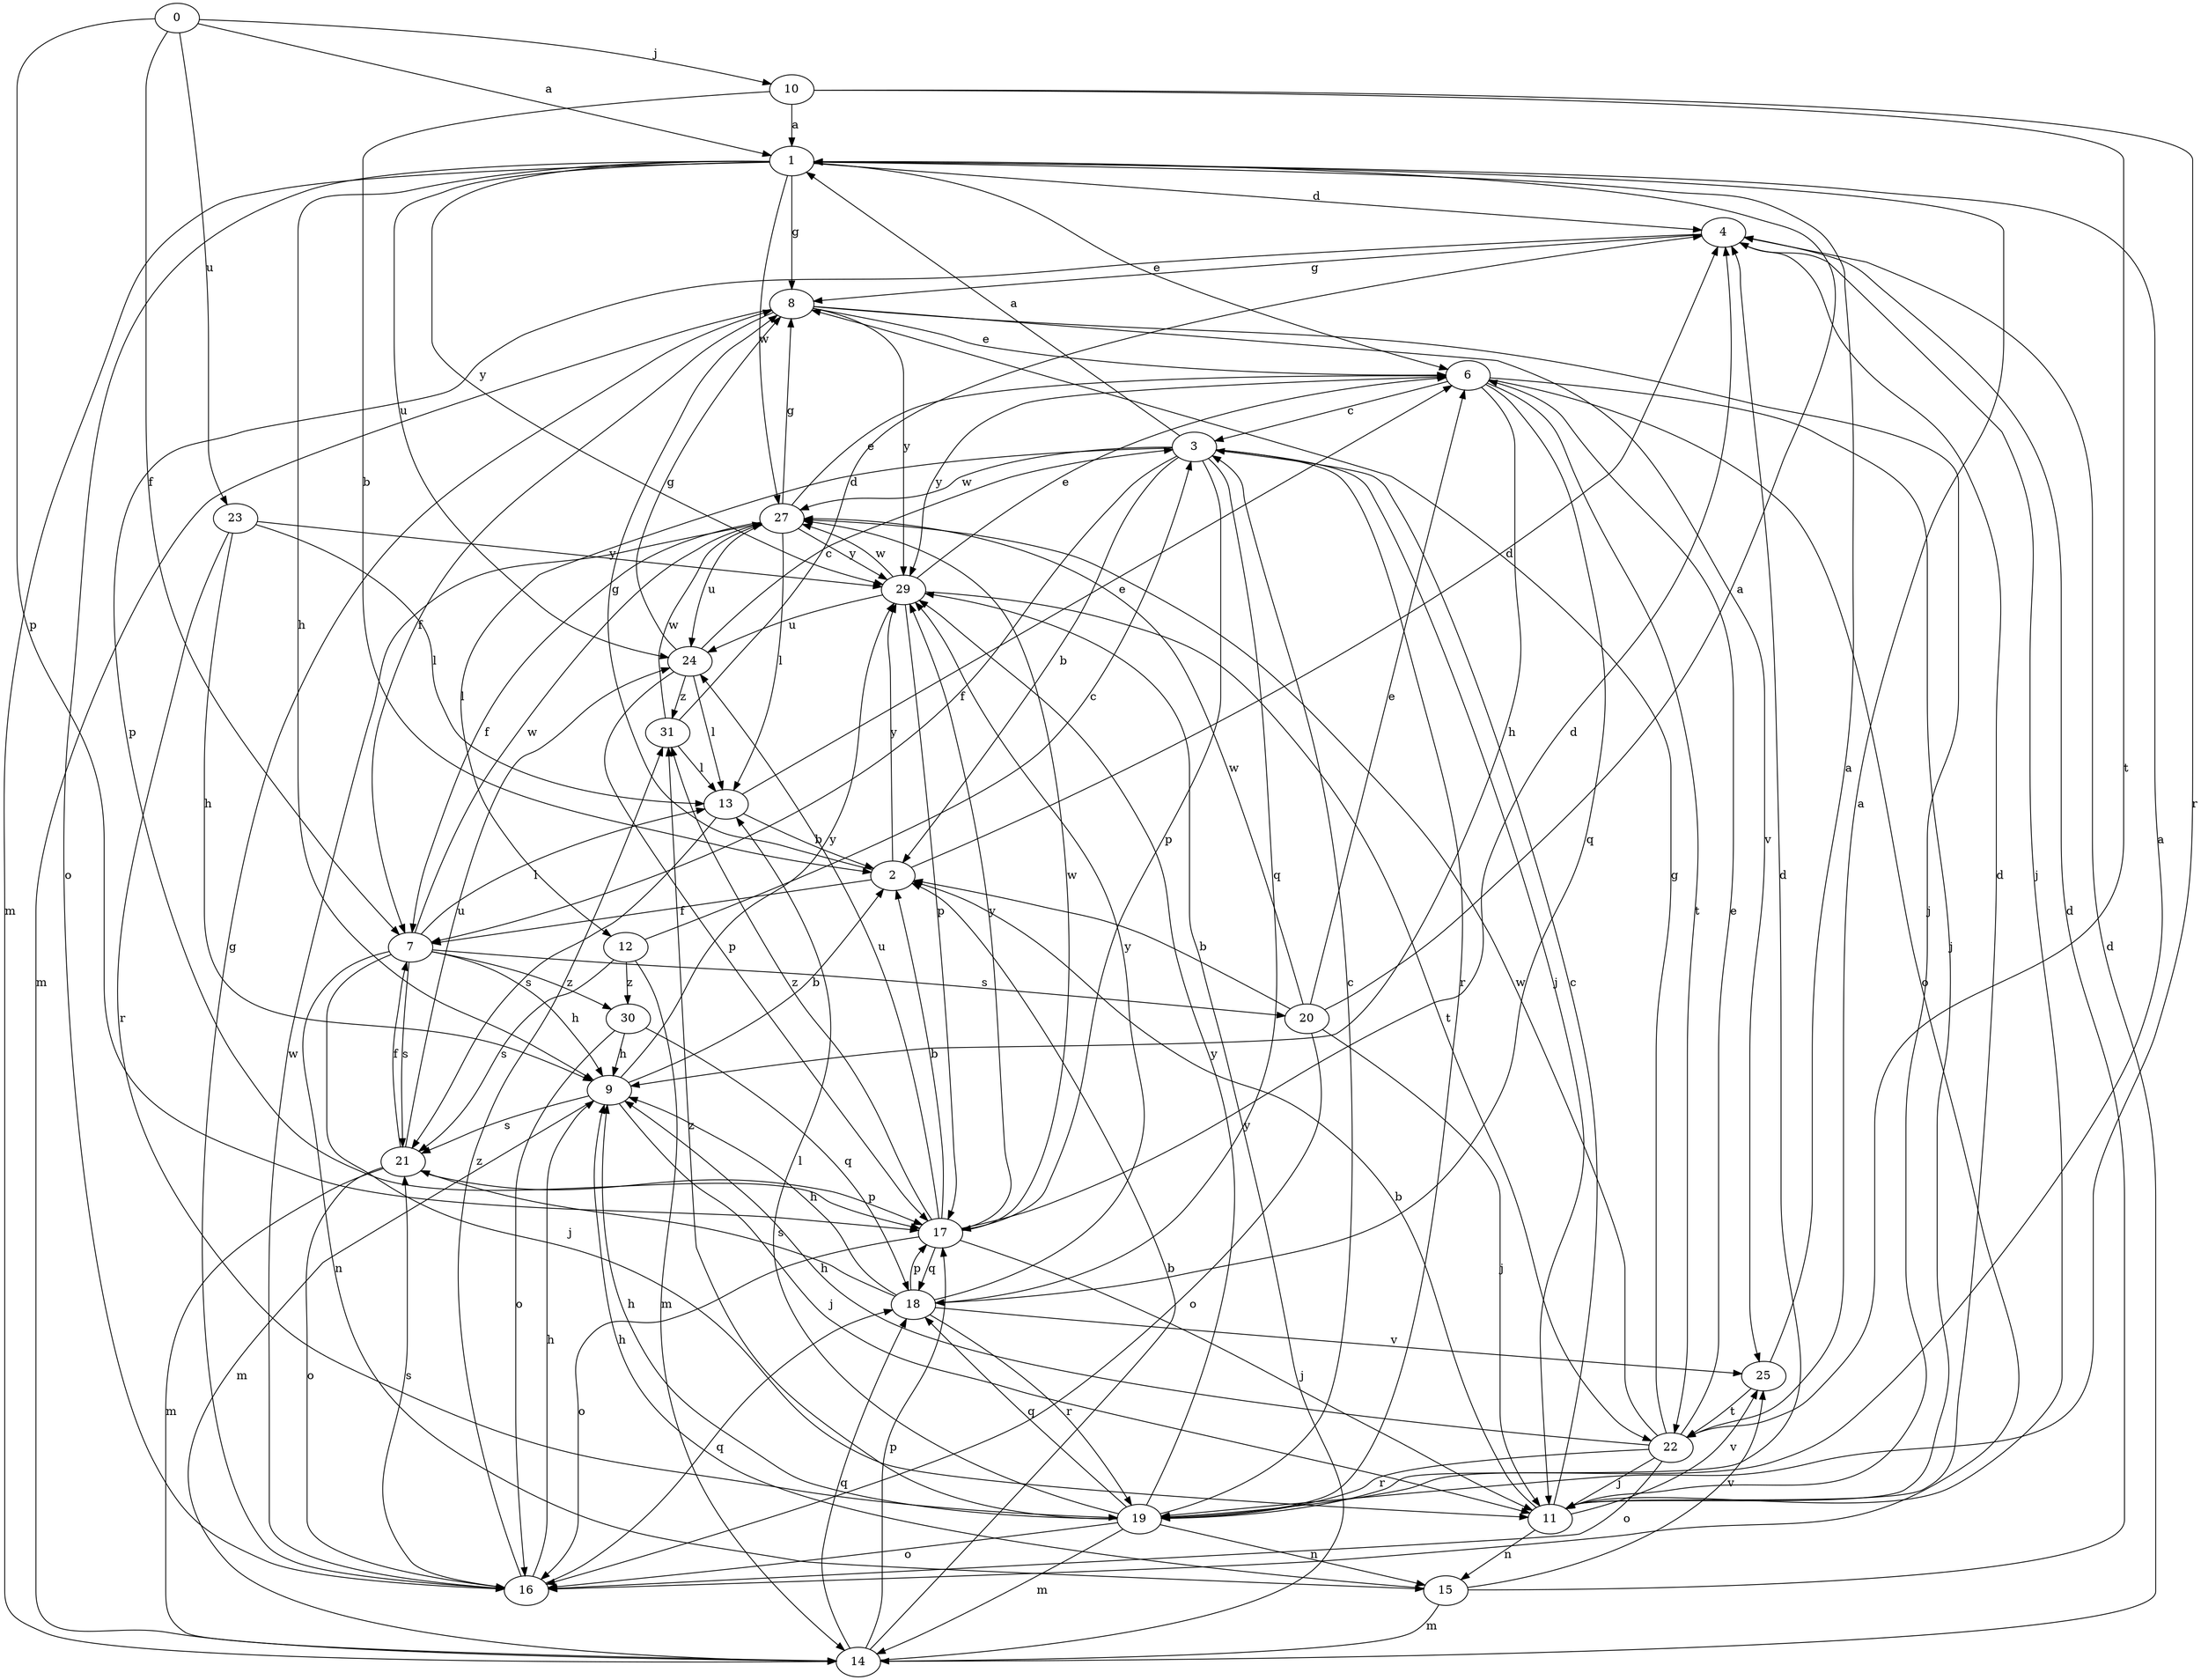 strict digraph  {
0;
1;
2;
3;
4;
6;
7;
8;
9;
10;
11;
12;
13;
14;
15;
16;
17;
18;
19;
20;
21;
22;
23;
24;
25;
27;
29;
30;
31;
0 -> 1  [label=a];
0 -> 7  [label=f];
0 -> 10  [label=j];
0 -> 17  [label=p];
0 -> 23  [label=u];
1 -> 4  [label=d];
1 -> 6  [label=e];
1 -> 8  [label=g];
1 -> 9  [label=h];
1 -> 14  [label=m];
1 -> 16  [label=o];
1 -> 24  [label=u];
1 -> 27  [label=w];
1 -> 29  [label=y];
2 -> 4  [label=d];
2 -> 7  [label=f];
2 -> 8  [label=g];
2 -> 29  [label=y];
3 -> 1  [label=a];
3 -> 2  [label=b];
3 -> 7  [label=f];
3 -> 11  [label=j];
3 -> 12  [label=l];
3 -> 17  [label=p];
3 -> 18  [label=q];
3 -> 19  [label=r];
3 -> 27  [label=w];
4 -> 8  [label=g];
4 -> 11  [label=j];
4 -> 17  [label=p];
6 -> 3  [label=c];
6 -> 9  [label=h];
6 -> 11  [label=j];
6 -> 16  [label=o];
6 -> 18  [label=q];
6 -> 22  [label=t];
6 -> 29  [label=y];
7 -> 9  [label=h];
7 -> 11  [label=j];
7 -> 13  [label=l];
7 -> 15  [label=n];
7 -> 20  [label=s];
7 -> 21  [label=s];
7 -> 27  [label=w];
7 -> 30  [label=z];
8 -> 6  [label=e];
8 -> 7  [label=f];
8 -> 11  [label=j];
8 -> 14  [label=m];
8 -> 25  [label=v];
8 -> 29  [label=y];
9 -> 2  [label=b];
9 -> 11  [label=j];
9 -> 14  [label=m];
9 -> 21  [label=s];
9 -> 29  [label=y];
10 -> 1  [label=a];
10 -> 2  [label=b];
10 -> 19  [label=r];
10 -> 22  [label=t];
11 -> 2  [label=b];
11 -> 3  [label=c];
11 -> 4  [label=d];
11 -> 15  [label=n];
11 -> 25  [label=v];
12 -> 3  [label=c];
12 -> 14  [label=m];
12 -> 21  [label=s];
12 -> 30  [label=z];
13 -> 2  [label=b];
13 -> 6  [label=e];
13 -> 21  [label=s];
14 -> 2  [label=b];
14 -> 4  [label=d];
14 -> 17  [label=p];
14 -> 18  [label=q];
14 -> 29  [label=y];
15 -> 4  [label=d];
15 -> 9  [label=h];
15 -> 14  [label=m];
15 -> 25  [label=v];
16 -> 8  [label=g];
16 -> 9  [label=h];
16 -> 18  [label=q];
16 -> 21  [label=s];
16 -> 27  [label=w];
16 -> 31  [label=z];
17 -> 2  [label=b];
17 -> 4  [label=d];
17 -> 11  [label=j];
17 -> 16  [label=o];
17 -> 18  [label=q];
17 -> 24  [label=u];
17 -> 27  [label=w];
17 -> 29  [label=y];
17 -> 31  [label=z];
18 -> 9  [label=h];
18 -> 17  [label=p];
18 -> 19  [label=r];
18 -> 21  [label=s];
18 -> 25  [label=v];
18 -> 29  [label=y];
19 -> 1  [label=a];
19 -> 3  [label=c];
19 -> 4  [label=d];
19 -> 9  [label=h];
19 -> 13  [label=l];
19 -> 14  [label=m];
19 -> 15  [label=n];
19 -> 16  [label=o];
19 -> 18  [label=q];
19 -> 29  [label=y];
19 -> 31  [label=z];
20 -> 1  [label=a];
20 -> 2  [label=b];
20 -> 6  [label=e];
20 -> 11  [label=j];
20 -> 16  [label=o];
20 -> 27  [label=w];
21 -> 7  [label=f];
21 -> 14  [label=m];
21 -> 16  [label=o];
21 -> 17  [label=p];
21 -> 24  [label=u];
22 -> 1  [label=a];
22 -> 6  [label=e];
22 -> 8  [label=g];
22 -> 9  [label=h];
22 -> 11  [label=j];
22 -> 16  [label=o];
22 -> 19  [label=r];
22 -> 27  [label=w];
23 -> 9  [label=h];
23 -> 13  [label=l];
23 -> 19  [label=r];
23 -> 29  [label=y];
24 -> 3  [label=c];
24 -> 8  [label=g];
24 -> 13  [label=l];
24 -> 17  [label=p];
24 -> 31  [label=z];
25 -> 1  [label=a];
25 -> 22  [label=t];
27 -> 6  [label=e];
27 -> 7  [label=f];
27 -> 8  [label=g];
27 -> 13  [label=l];
27 -> 24  [label=u];
27 -> 29  [label=y];
29 -> 6  [label=e];
29 -> 17  [label=p];
29 -> 22  [label=t];
29 -> 24  [label=u];
29 -> 27  [label=w];
30 -> 9  [label=h];
30 -> 16  [label=o];
30 -> 18  [label=q];
31 -> 4  [label=d];
31 -> 13  [label=l];
31 -> 27  [label=w];
}
